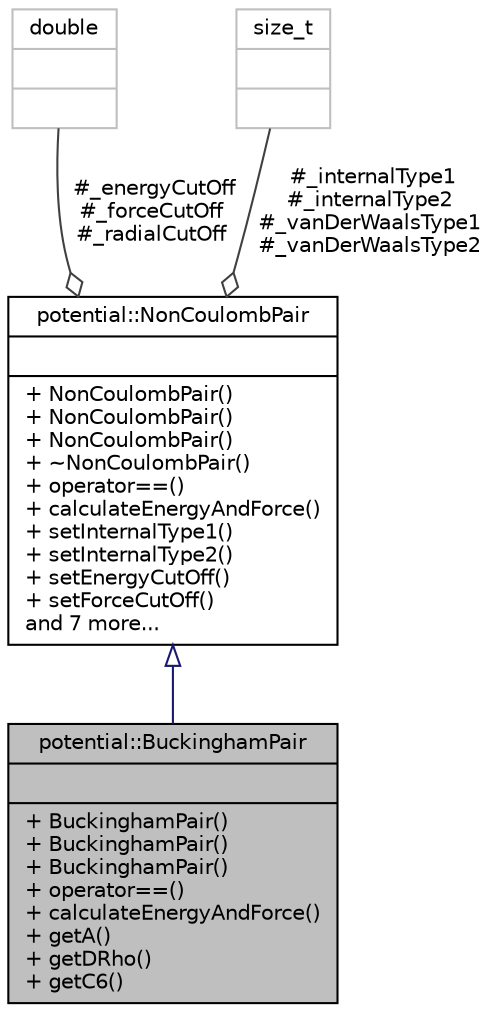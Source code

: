 digraph "potential::BuckinghamPair"
{
 // LATEX_PDF_SIZE
  edge [fontname="Helvetica",fontsize="10",labelfontname="Helvetica",labelfontsize="10"];
  node [fontname="Helvetica",fontsize="10",shape=record];
  Node1 [label="{potential::BuckinghamPair\n||+ BuckinghamPair()\l+ BuckinghamPair()\l+ BuckinghamPair()\l+ operator==()\l+ calculateEnergyAndForce()\l+ getA()\l+ getDRho()\l+ getC6()\l}",height=0.2,width=0.4,color="black", fillcolor="grey75", style="filled", fontcolor="black",tooltip="inherits from NonCoulombPair represents a pair of Buckingham types"];
  Node2 -> Node1 [dir="back",color="midnightblue",fontsize="10",style="solid",arrowtail="onormal",fontname="Helvetica"];
  Node2 [label="{potential::NonCoulombPair\n||+ NonCoulombPair()\l+ NonCoulombPair()\l+ NonCoulombPair()\l+ ~NonCoulombPair()\l+ operator==()\l+ calculateEnergyAndForce()\l+ setInternalType1()\l+ setInternalType2()\l+ setEnergyCutOff()\l+ setForceCutOff()\land 7 more...\l}",height=0.2,width=0.4,color="black", fillcolor="white", style="filled",URL="$classpotential_1_1NonCoulombPair.html",tooltip="base class representing a pair of non-coulombic types"];
  Node3 -> Node2 [color="grey25",fontsize="10",style="solid",label=" #_energyCutOff\n#_forceCutOff\n#_radialCutOff" ,arrowhead="odiamond",fontname="Helvetica"];
  Node3 [label="{double\n||}",height=0.2,width=0.4,color="grey75", fillcolor="white", style="filled",tooltip=" "];
  Node4 -> Node2 [color="grey25",fontsize="10",style="solid",label=" #_internalType1\n#_internalType2\n#_vanDerWaalsType1\n#_vanDerWaalsType2" ,arrowhead="odiamond",fontname="Helvetica"];
  Node4 [label="{size_t\n||}",height=0.2,width=0.4,color="grey75", fillcolor="white", style="filled",tooltip=" "];
}
